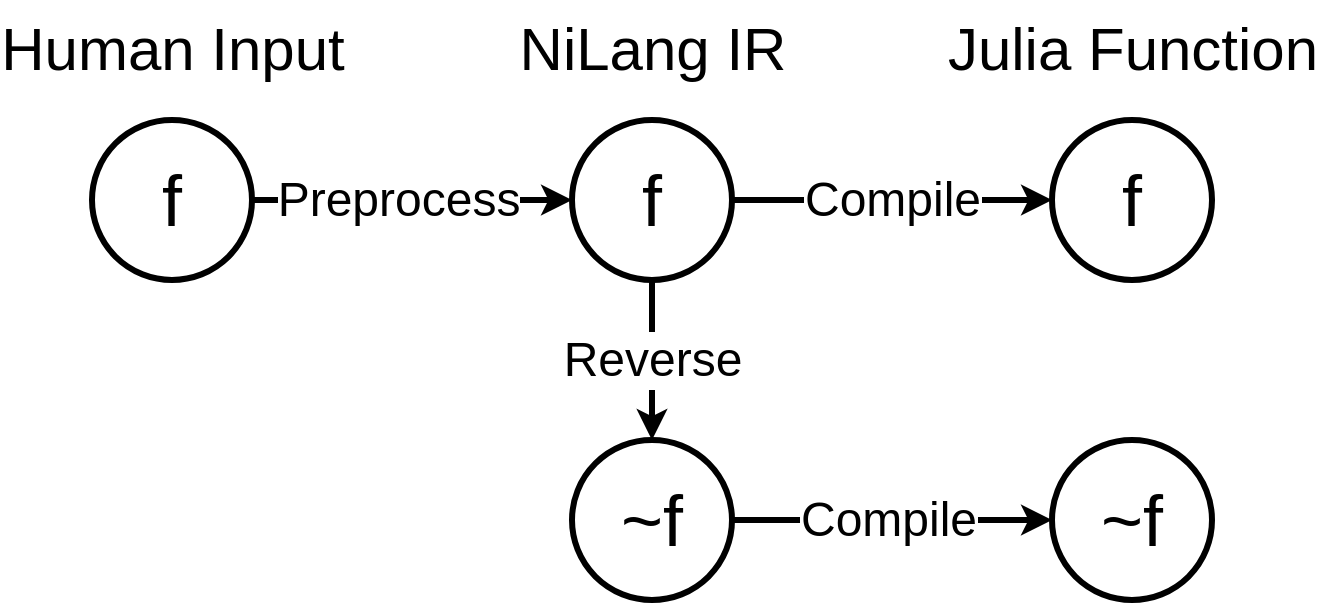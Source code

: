 <mxfile version="12.6.5" type="device"><diagram id="6qTygz50e5mmPXmtbBX0" name="Page-1"><mxGraphModel dx="1341" dy="811" grid="1" gridSize="10" guides="1" tooltips="1" connect="1" arrows="1" fold="1" page="1" pageScale="1" pageWidth="1500" pageHeight="900" math="0" shadow="0"><root><mxCell id="0"/><mxCell id="1" parent="0"/><mxCell id="9c4GNVz00cVdEdkvNiQv-5" value="" style="endArrow=classic;html=1;exitX=1;exitY=0.5;exitDx=0;exitDy=0;strokeWidth=3;fontSize=18;entryX=0;entryY=0.5;entryDx=0;entryDy=0;" parent="1" source="9c4GNVz00cVdEdkvNiQv-17" target="9c4GNVz00cVdEdkvNiQv-18" edge="1"><mxGeometry width="50" height="50" relative="1" as="geometry"><mxPoint x="380" y="240" as="sourcePoint"/><mxPoint x="530" y="240" as="targetPoint"/></mxGeometry></mxCell><mxCell id="9c4GNVz00cVdEdkvNiQv-13" value="Preprocess" style="text;html=1;align=center;verticalAlign=middle;resizable=0;points=[];labelBackgroundColor=#ffffff;fontSize=24;" parent="9c4GNVz00cVdEdkvNiQv-5" vertex="1" connectable="0"><mxGeometry x="-0.275" y="-4" relative="1" as="geometry"><mxPoint x="15" y="-4" as="offset"/></mxGeometry></mxCell><mxCell id="9c4GNVz00cVdEdkvNiQv-6" value="Reverse" style="endArrow=classic;html=1;exitX=0.5;exitY=1;exitDx=0;exitDy=0;strokeWidth=3;fontSize=24;entryX=0.5;entryY=0;entryDx=0;entryDy=0;" parent="1" source="9c4GNVz00cVdEdkvNiQv-18" target="9c4GNVz00cVdEdkvNiQv-21" edge="1"><mxGeometry width="50" height="50" relative="1" as="geometry"><mxPoint x="580" y="320" as="sourcePoint"/><mxPoint x="560" y="370" as="targetPoint"/></mxGeometry></mxCell><mxCell id="9c4GNVz00cVdEdkvNiQv-7" value="Compile" style="endArrow=classic;html=1;exitX=1;exitY=0.5;exitDx=0;exitDy=0;strokeWidth=3;fontSize=24;entryX=0;entryY=0.5;entryDx=0;entryDy=0;" parent="1" source="9c4GNVz00cVdEdkvNiQv-18" target="9c4GNVz00cVdEdkvNiQv-23" edge="1"><mxGeometry width="50" height="50" relative="1" as="geometry"><mxPoint x="640" y="240" as="sourcePoint"/><mxPoint x="780" y="240" as="targetPoint"/></mxGeometry></mxCell><mxCell id="9c4GNVz00cVdEdkvNiQv-9" value="" style="endArrow=classic;html=1;exitX=1;exitY=0.5;exitDx=0;exitDy=0;strokeWidth=3;fontSize=18;entryX=0;entryY=0.5;entryDx=0;entryDy=0;" parent="1" source="9c4GNVz00cVdEdkvNiQv-21" target="9c4GNVz00cVdEdkvNiQv-22" edge="1"><mxGeometry width="50" height="50" relative="1" as="geometry"><mxPoint x="620" y="440" as="sourcePoint"/><mxPoint x="780" y="480" as="targetPoint"/></mxGeometry></mxCell><mxCell id="9c4GNVz00cVdEdkvNiQv-14" value="Compile" style="text;html=1;align=center;verticalAlign=middle;resizable=0;points=[];labelBackgroundColor=#ffffff;fontSize=24;" parent="9c4GNVz00cVdEdkvNiQv-9" vertex="1" connectable="0"><mxGeometry x="-0.271" y="4" relative="1" as="geometry"><mxPoint x="19" y="4" as="offset"/></mxGeometry></mxCell><mxCell id="9c4GNVz00cVdEdkvNiQv-10" value="NiLang IR" style="text;html=1;fontSize=30;align=center;" parent="1" vertex="1"><mxGeometry x="505" y="140" width="110" height="40" as="geometry"/></mxCell><mxCell id="9c4GNVz00cVdEdkvNiQv-12" value="Julia Function" style="text;html=1;fontSize=30;align=center;" parent="1" vertex="1"><mxGeometry x="745" y="140" width="110" height="40" as="geometry"/></mxCell><mxCell id="9c4GNVz00cVdEdkvNiQv-17" value="f" style="ellipse;whiteSpace=wrap;html=1;aspect=fixed;strokeWidth=3;fontSize=36;align=center;" parent="1" vertex="1"><mxGeometry x="280" y="200" width="80" height="80" as="geometry"/></mxCell><mxCell id="9c4GNVz00cVdEdkvNiQv-18" value="f" style="ellipse;whiteSpace=wrap;html=1;aspect=fixed;strokeWidth=3;fontSize=36;align=center;" parent="1" vertex="1"><mxGeometry x="520" y="200" width="80" height="80" as="geometry"/></mxCell><mxCell id="9c4GNVz00cVdEdkvNiQv-21" value="~f" style="ellipse;whiteSpace=wrap;html=1;aspect=fixed;strokeWidth=3;fontSize=36;align=center;" parent="1" vertex="1"><mxGeometry x="520" y="360" width="80" height="80" as="geometry"/></mxCell><mxCell id="9c4GNVz00cVdEdkvNiQv-22" value="~f" style="ellipse;whiteSpace=wrap;html=1;aspect=fixed;strokeWidth=3;fontSize=36;align=center;" parent="1" vertex="1"><mxGeometry x="760" y="360" width="80" height="80" as="geometry"/></mxCell><mxCell id="9c4GNVz00cVdEdkvNiQv-23" value="f" style="ellipse;whiteSpace=wrap;html=1;aspect=fixed;strokeWidth=3;fontSize=36;align=center;" parent="1" vertex="1"><mxGeometry x="760" y="200" width="80" height="80" as="geometry"/></mxCell><mxCell id="9c4GNVz00cVdEdkvNiQv-24" value="Human Input" style="text;html=1;fontSize=30;align=center;" parent="1" vertex="1"><mxGeometry x="265" y="140" width="110" height="40" as="geometry"/></mxCell></root></mxGraphModel></diagram></mxfile>